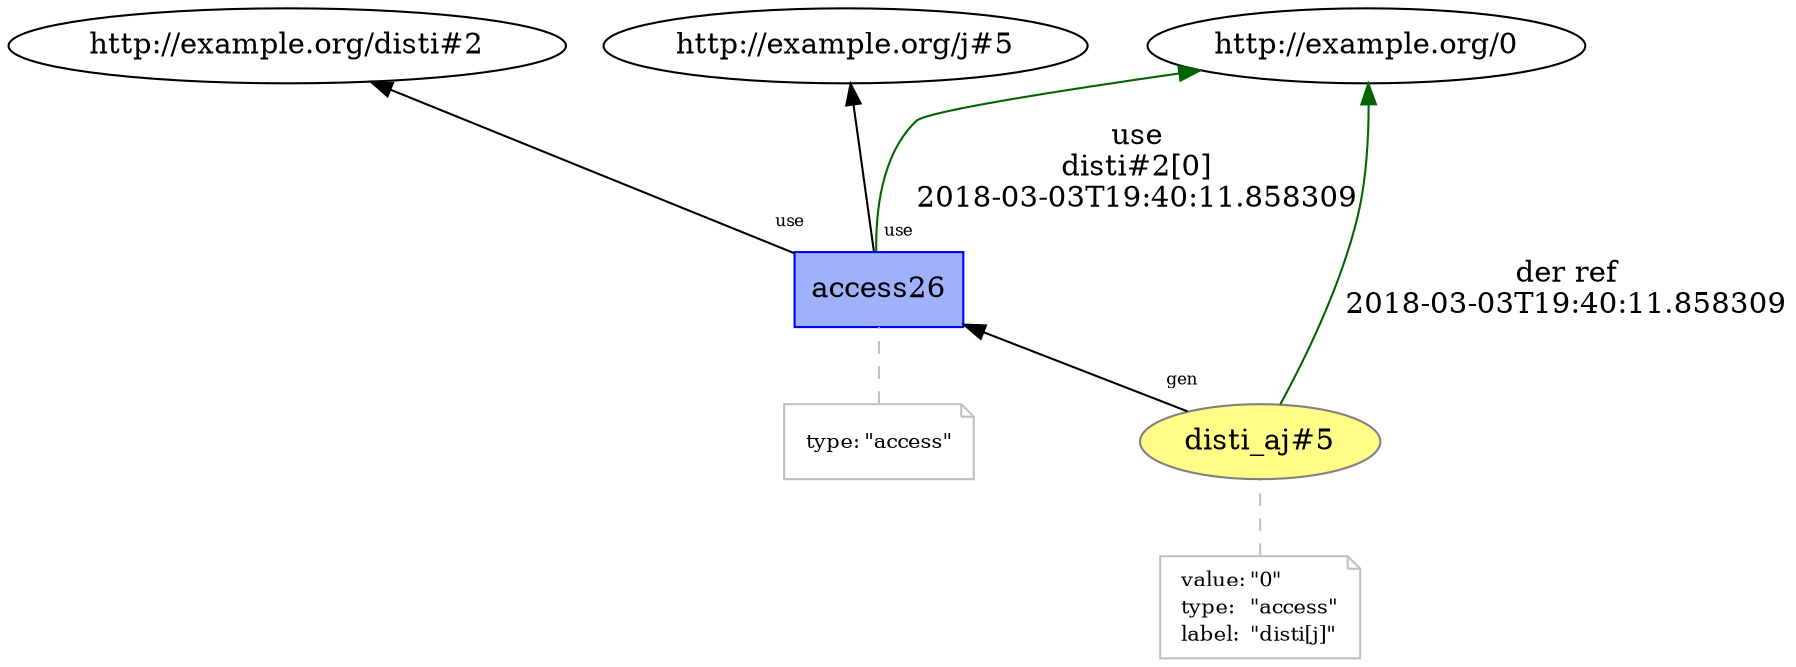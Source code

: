 digraph "PROV" { size="16,12"; rankdir="BT";
"http://example.org/disti_aj#5" [fillcolor="#FFFC87",color="#808080",style="filled",label="disti_aj#5",URL="http://example.org/disti_aj#5"]
"-attrs0" [color="gray",shape="note",fontsize="10",fontcolor="black",label=<<TABLE cellpadding="0" border="0">
	<TR>
	    <TD align="left">value:</TD>
	    <TD align="left">&quot;0&quot;</TD>
	</TR>
	<TR>
	    <TD align="left">type:</TD>
	    <TD align="left">&quot;access&quot;</TD>
	</TR>
	<TR>
	    <TD align="left">label:</TD>
	    <TD align="left">&quot;disti[j]&quot;</TD>
	</TR>
</TABLE>>]
"-attrs0" -> "http://example.org/disti_aj#5" [color="gray",style="dashed",arrowhead="none"]
"http://example.org/access26" [fillcolor="#9FB1FC",color="#0000FF",shape="polygon",sides="4",style="filled",label="access26",URL="http://example.org/access26"]
"-attrs1" [color="gray",shape="note",fontsize="10",fontcolor="black",label=<<TABLE cellpadding="0" border="0">
	<TR>
	    <TD align="left">type:</TD>
	    <TD align="left">&quot;access&quot;</TD>
	</TR>
</TABLE>>]
"-attrs1" -> "http://example.org/access26" [color="gray",style="dashed",arrowhead="none"]
"http://example.org/access26" -> "http://example.org/0" [labelfontsize="8",labeldistance="1.5",color="darkgreen",labelangle="60.0",rotation="20",label="use
disti#2[0]
2018-03-03T19:40:11.858309"]
"http://example.org/disti_aj#5" -> "http://example.org/0" [labelfontsize="8",labeldistance="1.5",color="darkgreen",labelangle="60.0",rotation="20",label="der ref
2018-03-03T19:40:11.858309"]
"http://example.org/disti_aj#5" -> "http://example.org/access26" [labelfontsize="8",labeldistance="1.5",labelangle="60.0",rotation="20",taillabel="gen"]
"http://example.org/access26" -> "http://example.org/disti#2" [labelfontsize="8",labeldistance="1.5",labelangle="60.0",rotation="20",taillabel="use"]
"http://example.org/access26" -> "http://example.org/j#5" [labelfontsize="8",labeldistance="1.5",labelangle="60.0",rotation="20",taillabel="use"]
}